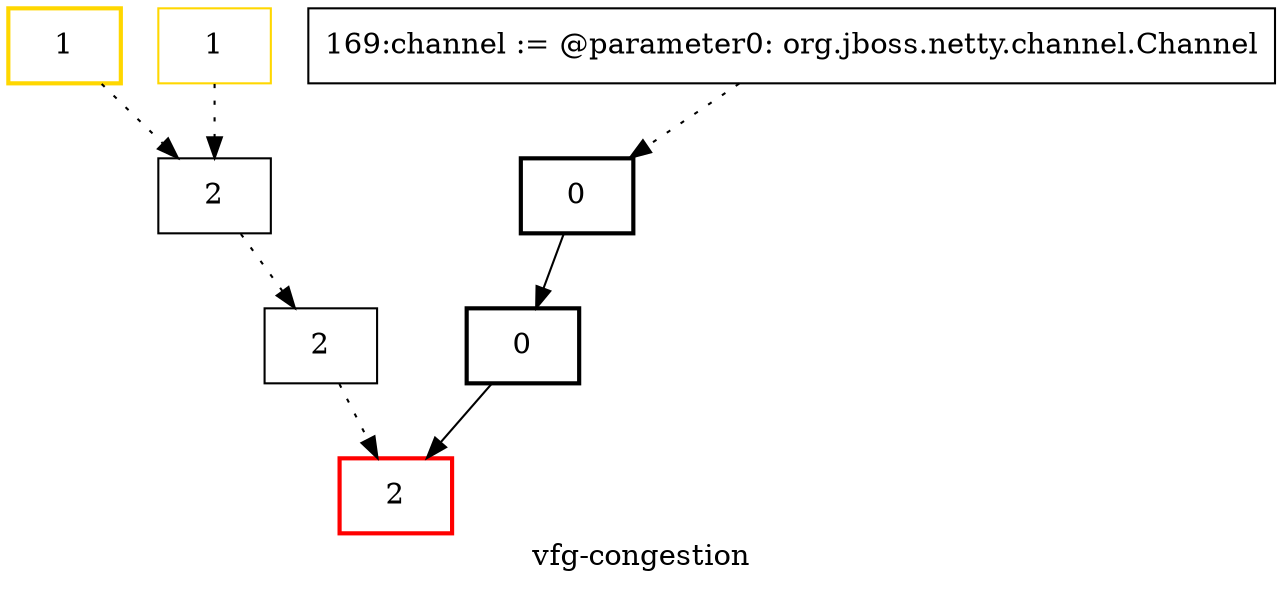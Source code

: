 digraph "vfg-congestion" {
    label="vfg-congestion";
node [shape=box];
"109: $r0 = interfaceinvoke channel.<org.jboss.netty.channel.Channel: org.jboss.netty.channel.ChannelPipeline getPipeline()>()" [label=2] [style=bold] [color=red]
"113: deviceSession = virtualinvoke this.<org.traccar.protocol.SuntechProtocolDecoder: org.traccar.DeviceSession getDeviceSession(org.jboss.netty.channel.Channel,java.net.SocketAddress,java.lang.String[])>(channel, remoteAddress, $r31)" [label=2]
"64: deviceSession = virtualinvoke this.<org.traccar.protocol.SuntechProtocolDecoder: org.traccar.DeviceSession getDeviceSession(org.jboss.netty.channel.Channel,java.net.SocketAddress,java.lang.String[])>(channel, remoteAddress, $r10)" [label=0] [style=bold]
"177: $r2 = specialinvoke this.<org.traccar.protocol.SuntechProtocolDecoder: org.traccar.model.Position decode23(org.jboss.netty.channel.Channel,java.net.SocketAddress,java.lang.String,java.lang.String[])>(channel, remoteAddress, protocol, values)" [label=2]
"175: $r3 = specialinvoke this.<org.traccar.protocol.SuntechProtocolDecoder: org.traccar.model.Position decode9(org.jboss.netty.channel.Channel,java.net.SocketAddress,java.lang.String[])>(channel, remoteAddress, values)" [label=0] [style=bold]
"157: $r0 = virtualinvoke decoder.<org.traccar.BaseProtocolDecoder: java.lang.Object decode(org.jboss.netty.channel.Channel,java.net.SocketAddress,java.lang.Object)>(null, null, object)" [label=1] [style=bold] [color=gold]
"161: $r0 = virtualinvoke decoder.<org.traccar.BaseProtocolDecoder: java.lang.Object decode(org.jboss.netty.channel.Channel,java.net.SocketAddress,java.lang.Object)>(null, null, object)" [label=1] [color=gold]
"169:channel := @parameter0: org.jboss.netty.channel.Channel"->"175: $r3 = specialinvoke this.<org.traccar.protocol.SuntechProtocolDecoder: org.traccar.model.Position decode9(org.jboss.netty.channel.Channel,java.net.SocketAddress,java.lang.String[])>(channel, remoteAddress, values)" [style=dotted];

"113: deviceSession = virtualinvoke this.<org.traccar.protocol.SuntechProtocolDecoder: org.traccar.DeviceSession getDeviceSession(org.jboss.netty.channel.Channel,java.net.SocketAddress,java.lang.String[])>(channel, remoteAddress, $r31)"->"109: $r0 = interfaceinvoke channel.<org.jboss.netty.channel.Channel: org.jboss.netty.channel.ChannelPipeline getPipeline()>()" [style=dotted];

"64: deviceSession = virtualinvoke this.<org.traccar.protocol.SuntechProtocolDecoder: org.traccar.DeviceSession getDeviceSession(org.jboss.netty.channel.Channel,java.net.SocketAddress,java.lang.String[])>(channel, remoteAddress, $r10)"->"109: $r0 = interfaceinvoke channel.<org.jboss.netty.channel.Channel: org.jboss.netty.channel.ChannelPipeline getPipeline()>()";

"177: $r2 = specialinvoke this.<org.traccar.protocol.SuntechProtocolDecoder: org.traccar.model.Position decode23(org.jboss.netty.channel.Channel,java.net.SocketAddress,java.lang.String,java.lang.String[])>(channel, remoteAddress, protocol, values)"->"113: deviceSession = virtualinvoke this.<org.traccar.protocol.SuntechProtocolDecoder: org.traccar.DeviceSession getDeviceSession(org.jboss.netty.channel.Channel,java.net.SocketAddress,java.lang.String[])>(channel, remoteAddress, $r31)" [style=dotted];

"175: $r3 = specialinvoke this.<org.traccar.protocol.SuntechProtocolDecoder: org.traccar.model.Position decode9(org.jboss.netty.channel.Channel,java.net.SocketAddress,java.lang.String[])>(channel, remoteAddress, values)"->"64: deviceSession = virtualinvoke this.<org.traccar.protocol.SuntechProtocolDecoder: org.traccar.DeviceSession getDeviceSession(org.jboss.netty.channel.Channel,java.net.SocketAddress,java.lang.String[])>(channel, remoteAddress, $r10)";

"157: $r0 = virtualinvoke decoder.<org.traccar.BaseProtocolDecoder: java.lang.Object decode(org.jboss.netty.channel.Channel,java.net.SocketAddress,java.lang.Object)>(null, null, object)"->"177: $r2 = specialinvoke this.<org.traccar.protocol.SuntechProtocolDecoder: org.traccar.model.Position decode23(org.jboss.netty.channel.Channel,java.net.SocketAddress,java.lang.String,java.lang.String[])>(channel, remoteAddress, protocol, values)" [style=dotted];

"161: $r0 = virtualinvoke decoder.<org.traccar.BaseProtocolDecoder: java.lang.Object decode(org.jboss.netty.channel.Channel,java.net.SocketAddress,java.lang.Object)>(null, null, object)"->"177: $r2 = specialinvoke this.<org.traccar.protocol.SuntechProtocolDecoder: org.traccar.model.Position decode23(org.jboss.netty.channel.Channel,java.net.SocketAddress,java.lang.String,java.lang.String[])>(channel, remoteAddress, protocol, values)" [style=dotted];

}
